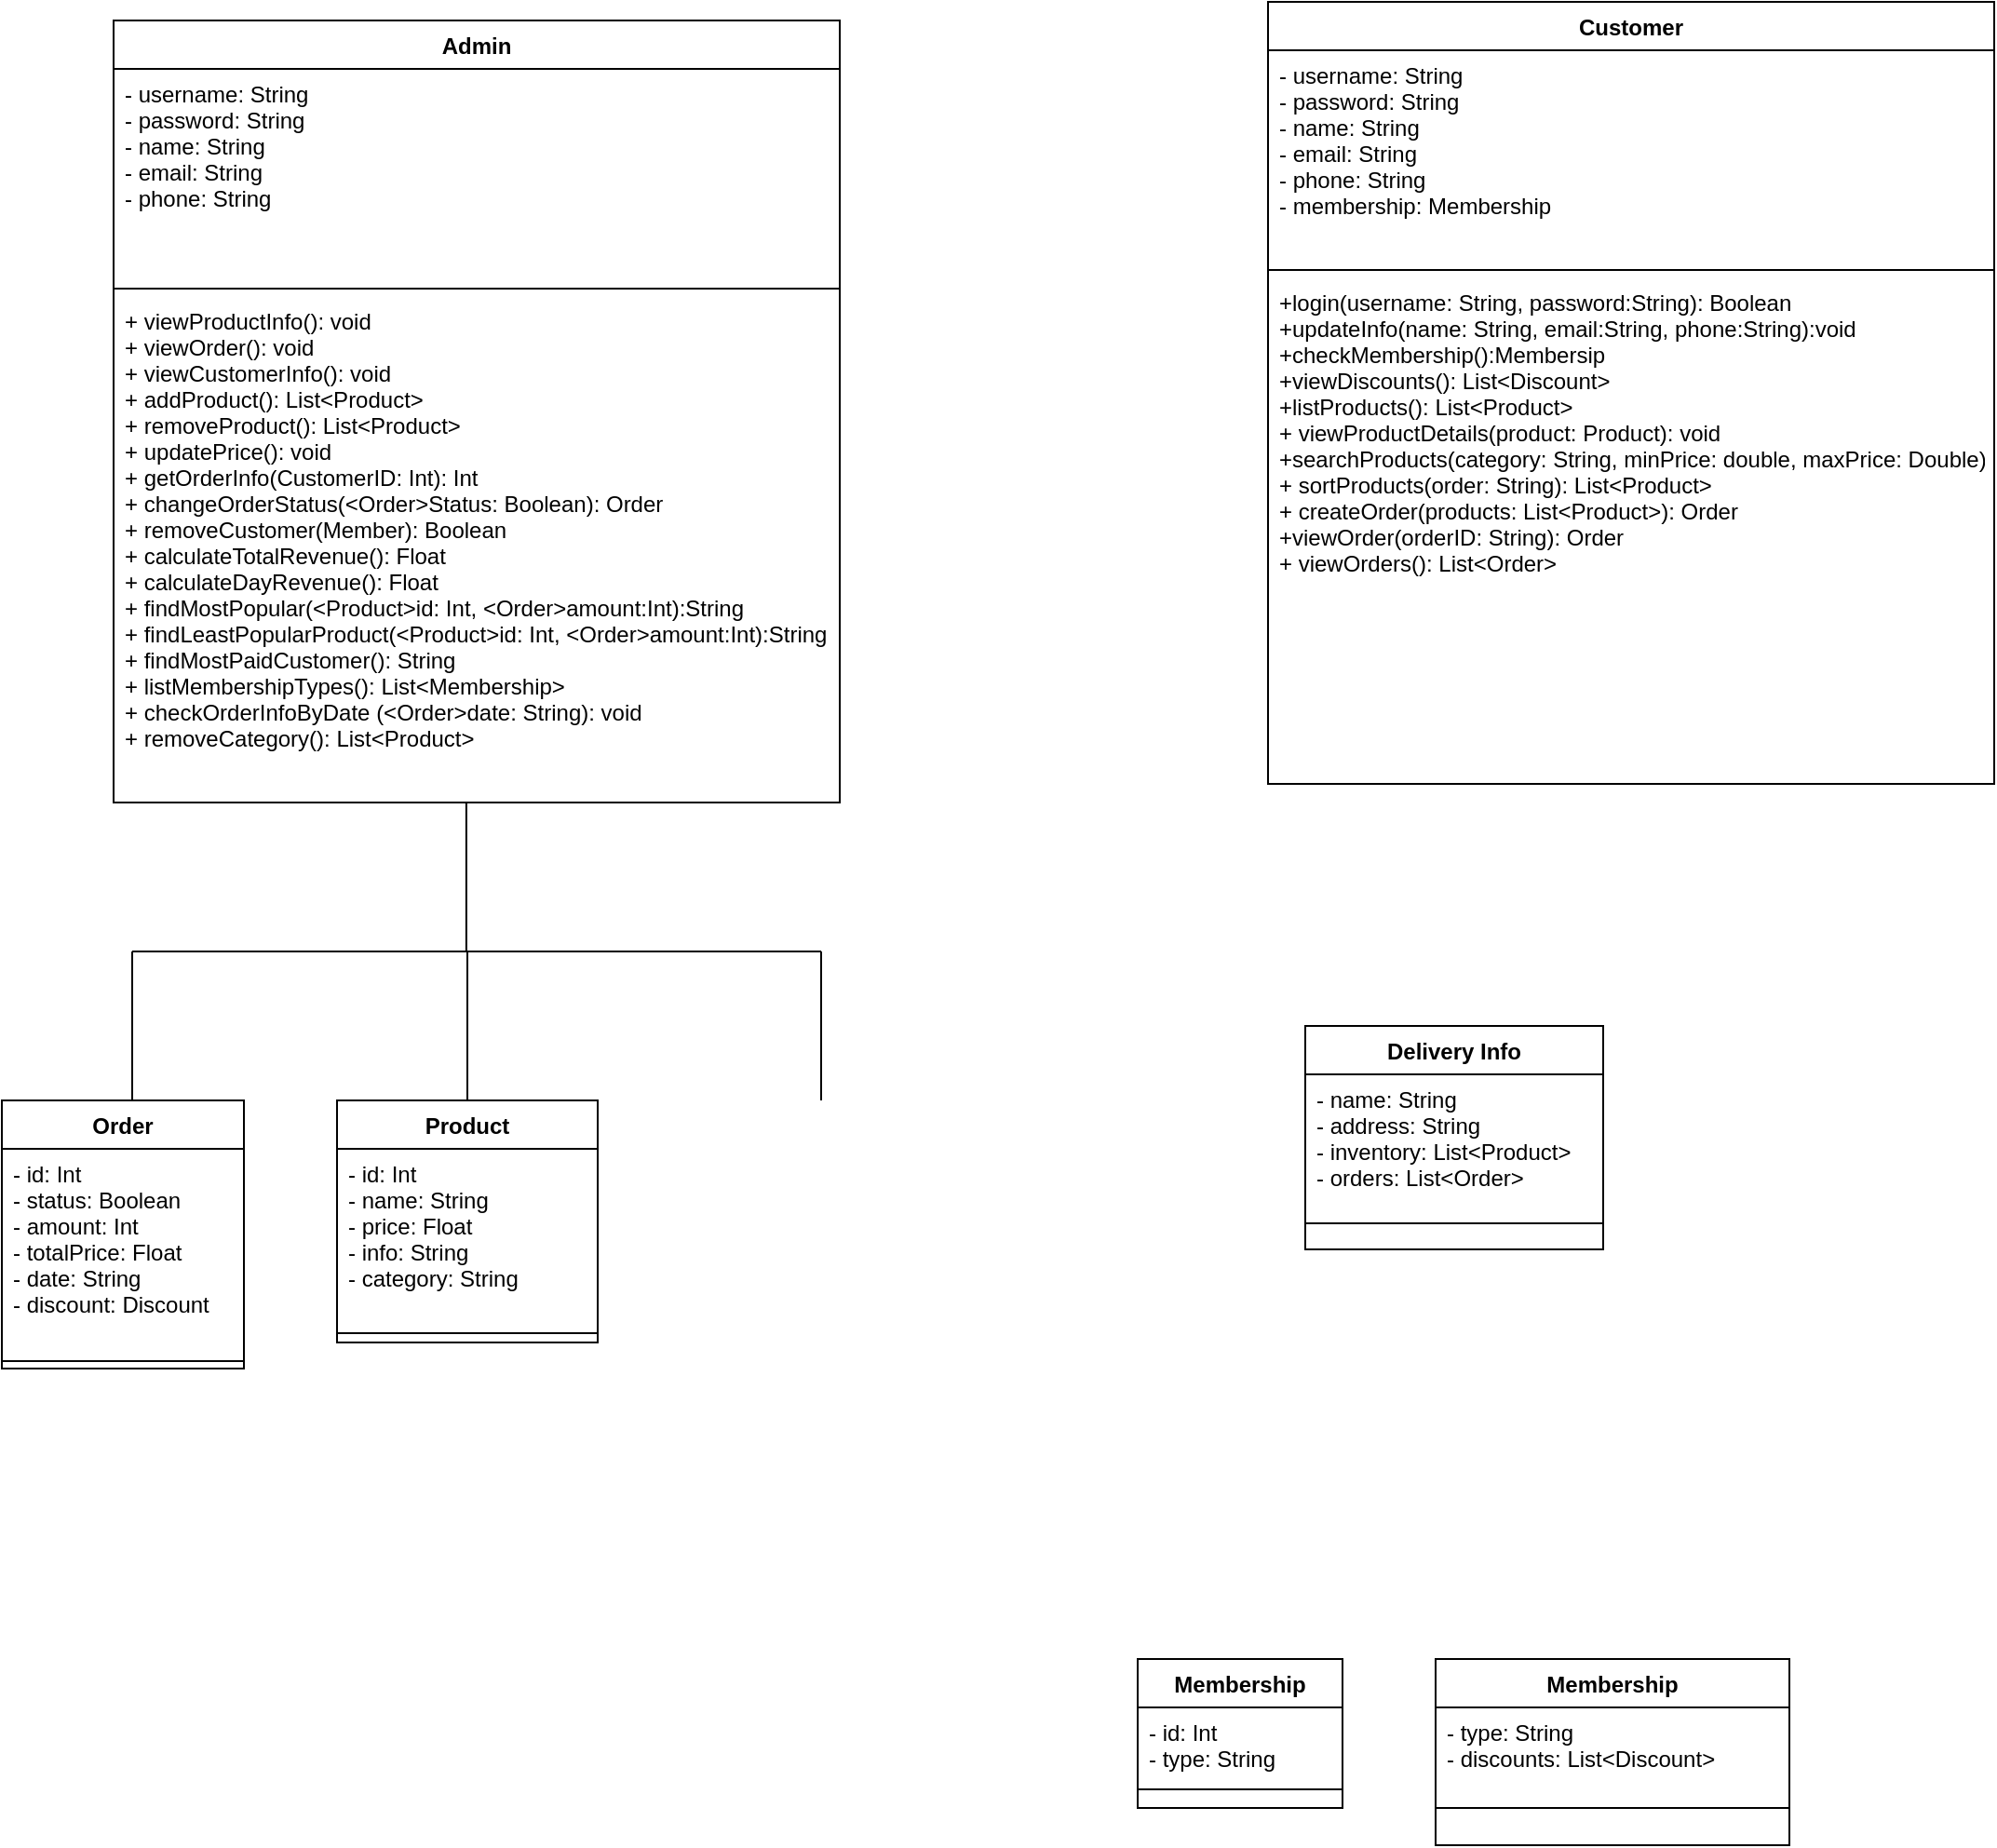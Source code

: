 <mxfile version="20.7.4" type="google"><diagram name="Page-1" id="c4acf3e9-155e-7222-9cf6-157b1a14988f"><mxGraphModel grid="1" page="1" gridSize="10" guides="1" tooltips="1" connect="1" arrows="1" fold="1" pageScale="1" pageWidth="850" pageHeight="1100" background="none" math="0" shadow="0"><root><mxCell id="0"/><mxCell id="1" parent="0"/><mxCell id="OAjakSvaA-FlUMuzIv7Q-3" value="Admin" style="swimlane;fontStyle=1;align=center;verticalAlign=top;childLayout=stackLayout;horizontal=1;startSize=26;horizontalStack=0;resizeParent=1;resizeParentMax=0;resizeLast=0;collapsible=1;marginBottom=0;" vertex="1" parent="1"><mxGeometry x="40" y="110" width="390" height="420" as="geometry"/></mxCell><mxCell id="OAjakSvaA-FlUMuzIv7Q-4" value="- username: String&#10;- password: String&#10;- name: String&#10;- email: String&#10;- phone: String&#10;" style="text;strokeColor=none;fillColor=none;align=left;verticalAlign=top;spacingLeft=4;spacingRight=4;overflow=hidden;rotatable=0;points=[[0,0.5],[1,0.5]];portConstraint=eastwest;" vertex="1" parent="OAjakSvaA-FlUMuzIv7Q-3"><mxGeometry y="26" width="390" height="114" as="geometry"/></mxCell><mxCell id="OAjakSvaA-FlUMuzIv7Q-5" value="" style="line;strokeWidth=1;fillColor=none;align=left;verticalAlign=middle;spacingTop=-1;spacingLeft=3;spacingRight=3;rotatable=0;labelPosition=right;points=[];portConstraint=eastwest;strokeColor=inherit;" vertex="1" parent="OAjakSvaA-FlUMuzIv7Q-3"><mxGeometry y="140" width="390" height="8" as="geometry"/></mxCell><mxCell id="OAjakSvaA-FlUMuzIv7Q-6" value="+ viewProductInfo(): void&#10;+ viewOrder(): void&#10;+ viewCustomerInfo(): void&#10;+ addProduct(): List&lt;Product&gt;&#10;+ removeProduct(): List&lt;Product&gt;&#10;+ updatePrice(): void&#10;+ getOrderInfo(CustomerID: Int): Int&#10;+ changeOrderStatus(&lt;Order&gt;Status: Boolean): Order&#10;+ removeCustomer(Member): Boolean&#10;+ calculateTotalRevenue(): Float&#10;+ calculateDayRevenue(): Float&#10;+ findMostPopular(&lt;Product&gt;id: Int, &lt;Order&gt;amount:Int):String&#10;+ findLeastPopularProduct(&lt;Product&gt;id: Int, &lt;Order&gt;amount:Int):String&#10;+ findMostPaidCustomer(): String&#10;+ listMembershipTypes(): List&lt;Membership&gt;&#10;+ checkOrderInfoByDate (&lt;Order&gt;date: String): void&#10;+ removeCategory(): List&lt;Product&gt;&#10;" style="text;strokeColor=none;fillColor=none;align=left;verticalAlign=top;spacingLeft=4;spacingRight=4;overflow=hidden;rotatable=0;points=[[0,0.5],[1,0.5]];portConstraint=eastwest;" vertex="1" parent="OAjakSvaA-FlUMuzIv7Q-3"><mxGeometry y="148" width="390" height="272" as="geometry"/></mxCell><mxCell id="OAjakSvaA-FlUMuzIv7Q-7" value="Product" style="swimlane;fontStyle=1;align=center;verticalAlign=top;childLayout=stackLayout;horizontal=1;startSize=26;horizontalStack=0;resizeParent=1;resizeParentMax=0;resizeLast=0;collapsible=1;marginBottom=0;" vertex="1" parent="1"><mxGeometry x="160" y="690" width="140" height="130" as="geometry"/></mxCell><mxCell id="OAjakSvaA-FlUMuzIv7Q-8" value="- id: Int&#10;- name: String&#10;- price: Float&#10;- info: String&#10;- category: String&#10;&#10;" style="text;strokeColor=none;fillColor=none;align=left;verticalAlign=top;spacingLeft=4;spacingRight=4;overflow=hidden;rotatable=0;points=[[0,0.5],[1,0.5]];portConstraint=eastwest;" vertex="1" parent="OAjakSvaA-FlUMuzIv7Q-7"><mxGeometry y="26" width="140" height="94" as="geometry"/></mxCell><mxCell id="OAjakSvaA-FlUMuzIv7Q-9" value="" style="line;strokeWidth=1;fillColor=none;align=left;verticalAlign=middle;spacingTop=-1;spacingLeft=3;spacingRight=3;rotatable=0;labelPosition=right;points=[];portConstraint=eastwest;strokeColor=inherit;" vertex="1" parent="OAjakSvaA-FlUMuzIv7Q-7"><mxGeometry y="120" width="140" height="10" as="geometry"/></mxCell><mxCell id="_-i992yAszBlnJVHNFZT-14" value="Order" style="swimlane;fontStyle=1;align=center;verticalAlign=top;childLayout=stackLayout;horizontal=1;startSize=26;horizontalStack=0;resizeParent=1;resizeParentMax=0;resizeLast=0;collapsible=1;marginBottom=0;" vertex="1" parent="1"><mxGeometry x="-20" y="690" width="130" height="144" as="geometry"/></mxCell><mxCell id="_-i992yAszBlnJVHNFZT-15" value="- id: Int&#10;- status: Boolean&#10;- amount: Int&#10;- totalPrice: Float&#10;- date: String&#10;- discount: Discount&#10;" style="text;strokeColor=none;fillColor=none;align=left;verticalAlign=top;spacingLeft=4;spacingRight=4;overflow=hidden;rotatable=0;points=[[0,0.5],[1,0.5]];portConstraint=eastwest;" vertex="1" parent="_-i992yAszBlnJVHNFZT-14"><mxGeometry y="26" width="130" height="110" as="geometry"/></mxCell><mxCell id="_-i992yAszBlnJVHNFZT-16" value="" style="line;strokeWidth=1;fillColor=none;align=left;verticalAlign=middle;spacingTop=-1;spacingLeft=3;spacingRight=3;rotatable=0;labelPosition=right;points=[];portConstraint=eastwest;strokeColor=inherit;" vertex="1" parent="_-i992yAszBlnJVHNFZT-14"><mxGeometry y="136" width="130" height="8" as="geometry"/></mxCell><mxCell id="_-i992yAszBlnJVHNFZT-18" value="Membership" style="swimlane;fontStyle=1;align=center;verticalAlign=top;childLayout=stackLayout;horizontal=1;startSize=26;horizontalStack=0;resizeParent=1;resizeParentMax=0;resizeLast=0;collapsible=1;marginBottom=0;" vertex="1" parent="1"><mxGeometry x="590" y="990" width="110" height="80" as="geometry"/></mxCell><mxCell id="_-i992yAszBlnJVHNFZT-19" value="- id: Int&#10;- type: String" style="text;strokeColor=none;fillColor=none;align=left;verticalAlign=top;spacingLeft=4;spacingRight=4;overflow=hidden;rotatable=0;points=[[0,0.5],[1,0.5]];portConstraint=eastwest;" vertex="1" parent="_-i992yAszBlnJVHNFZT-18"><mxGeometry y="26" width="110" height="34" as="geometry"/></mxCell><mxCell id="_-i992yAszBlnJVHNFZT-20" value="" style="line;strokeWidth=1;fillColor=none;align=left;verticalAlign=middle;spacingTop=-1;spacingLeft=3;spacingRight=3;rotatable=0;labelPosition=right;points=[];portConstraint=eastwest;strokeColor=inherit;" vertex="1" parent="_-i992yAszBlnJVHNFZT-18"><mxGeometry y="60" width="110" height="20" as="geometry"/></mxCell><mxCell id="_-i992yAszBlnJVHNFZT-46" value="" style="endArrow=none;html=1;rounded=0;" edge="1" parent="1"><mxGeometry x="1" y="80" width="50" height="50" relative="1" as="geometry"><mxPoint x="229.44" y="610" as="sourcePoint"/><mxPoint x="229.44" y="530" as="targetPoint"/><mxPoint x="80" y="-80" as="offset"/></mxGeometry></mxCell><mxCell id="_-i992yAszBlnJVHNFZT-47" value="" style="endArrow=none;html=1;rounded=0;" edge="1" parent="1"><mxGeometry x="1" y="80" width="50" height="50" relative="1" as="geometry"><mxPoint x="50" y="610" as="sourcePoint"/><mxPoint x="420" y="610" as="targetPoint"/><mxPoint x="80" y="-80" as="offset"/></mxGeometry></mxCell><mxCell id="_-i992yAszBlnJVHNFZT-48" value="" style="endArrow=none;html=1;rounded=0;" edge="1" parent="1"><mxGeometry x="1" y="80" width="50" height="50" relative="1" as="geometry"><mxPoint x="50" y="690" as="sourcePoint"/><mxPoint x="50" y="610" as="targetPoint"/><mxPoint x="80" y="-80" as="offset"/></mxGeometry></mxCell><mxCell id="_-i992yAszBlnJVHNFZT-50" value="" style="endArrow=none;html=1;rounded=0;" edge="1" parent="1"><mxGeometry x="1" y="80" width="50" height="50" relative="1" as="geometry"><mxPoint x="230" y="690" as="sourcePoint"/><mxPoint x="230" y="610" as="targetPoint"/><mxPoint x="80" y="-80" as="offset"/></mxGeometry></mxCell><mxCell id="_-i992yAszBlnJVHNFZT-51" value="" style="endArrow=none;html=1;rounded=0;" edge="1" parent="1"><mxGeometry x="1" y="80" width="50" height="50" relative="1" as="geometry"><mxPoint x="420" y="690" as="sourcePoint"/><mxPoint x="420" y="610" as="targetPoint"/><mxPoint x="80" y="-80" as="offset"/></mxGeometry></mxCell><mxCell id="_-i992yAszBlnJVHNFZT-52" value="Customer" style="swimlane;fontStyle=1;align=center;verticalAlign=top;childLayout=stackLayout;horizontal=1;startSize=26;horizontalStack=0;resizeParent=1;resizeParentMax=0;resizeLast=0;collapsible=1;marginBottom=0;" vertex="1" parent="1"><mxGeometry x="660" y="100" width="390" height="420" as="geometry"/></mxCell><mxCell id="_-i992yAszBlnJVHNFZT-53" value="- username: String&#10;- password: String&#10;- name: String&#10;- email: String&#10;- phone: String&#10;- membership: Membership" style="text;strokeColor=none;fillColor=none;align=left;verticalAlign=top;spacingLeft=4;spacingRight=4;overflow=hidden;rotatable=0;points=[[0,0.5],[1,0.5]];portConstraint=eastwest;" vertex="1" parent="_-i992yAszBlnJVHNFZT-52"><mxGeometry y="26" width="390" height="114" as="geometry"/></mxCell><mxCell id="_-i992yAszBlnJVHNFZT-54" value="" style="line;strokeWidth=1;fillColor=none;align=left;verticalAlign=middle;spacingTop=-1;spacingLeft=3;spacingRight=3;rotatable=0;labelPosition=right;points=[];portConstraint=eastwest;strokeColor=inherit;" vertex="1" parent="_-i992yAszBlnJVHNFZT-52"><mxGeometry y="140" width="390" height="8" as="geometry"/></mxCell><mxCell id="_-i992yAszBlnJVHNFZT-55" value="+login(username: String, password:String): Boolean&#10;+updateInfo(name: String, email:String, phone:String):void&#10;+checkMembership():Membersip&#10;+viewDiscounts(): List&lt;Discount&gt;&#10;+listProducts(): List&lt;Product&gt;&#10;+ viewProductDetails(product: Product): void&#10;+searchProducts(category: String, minPrice: double, maxPrice: Double)&#10;+ sortProducts(order: String): List&lt;Product&gt;&#10;+ createOrder(products: List&lt;Product&gt;): Order&#10;+viewOrder(orderID: String): Order&#10;+ viewOrders(): List&lt;Order&gt;" style="text;strokeColor=none;fillColor=none;align=left;verticalAlign=top;spacingLeft=4;spacingRight=4;overflow=hidden;rotatable=0;points=[[0,0.5],[1,0.5]];portConstraint=eastwest;" vertex="1" parent="_-i992yAszBlnJVHNFZT-52"><mxGeometry y="148" width="390" height="272" as="geometry"/></mxCell><mxCell id="z8lA1MZta_JXSjqA-qsI-1" value="Delivery Info" style="swimlane;fontStyle=1;align=center;verticalAlign=top;childLayout=stackLayout;horizontal=1;startSize=26;horizontalStack=0;resizeParent=1;resizeParentMax=0;resizeLast=0;collapsible=1;marginBottom=0;" vertex="1" parent="1"><mxGeometry x="680" y="650" width="160" height="120" as="geometry"/></mxCell><mxCell id="z8lA1MZta_JXSjqA-qsI-2" value="- name: String&#10;- address: String&#10;- inventory: List&lt;Product&gt;&#10;- orders: List&lt;Order&gt;" style="text;strokeColor=none;fillColor=none;align=left;verticalAlign=top;spacingLeft=4;spacingRight=4;overflow=hidden;rotatable=0;points=[[0,0.5],[1,0.5]];portConstraint=eastwest;" vertex="1" parent="z8lA1MZta_JXSjqA-qsI-1"><mxGeometry y="26" width="160" height="66" as="geometry"/></mxCell><mxCell id="z8lA1MZta_JXSjqA-qsI-3" value="" style="line;strokeWidth=1;fillColor=none;align=left;verticalAlign=middle;spacingTop=-1;spacingLeft=3;spacingRight=3;rotatable=0;labelPosition=right;points=[];portConstraint=eastwest;strokeColor=inherit;" vertex="1" parent="z8lA1MZta_JXSjqA-qsI-1"><mxGeometry y="92" width="160" height="28" as="geometry"/></mxCell><mxCell id="E5C1BkClGw262gzkow_1-2" value="Membership" style="swimlane;fontStyle=1;align=center;verticalAlign=top;childLayout=stackLayout;horizontal=1;startSize=26;horizontalStack=0;resizeParent=1;resizeParentMax=0;resizeLast=0;collapsible=1;marginBottom=0;" vertex="1" parent="1"><mxGeometry x="750" y="990" width="190" height="100" as="geometry"/></mxCell><mxCell id="E5C1BkClGw262gzkow_1-3" value="- type: String&#10;- discounts: List&lt;Discount&gt;&#10;" style="text;strokeColor=none;fillColor=none;align=left;verticalAlign=top;spacingLeft=4;spacingRight=4;overflow=hidden;rotatable=0;points=[[0,0.5],[1,0.5]];portConstraint=eastwest;" vertex="1" parent="E5C1BkClGw262gzkow_1-2"><mxGeometry y="26" width="190" height="34" as="geometry"/></mxCell><mxCell id="E5C1BkClGw262gzkow_1-4" value="" style="line;strokeWidth=1;fillColor=none;align=left;verticalAlign=middle;spacingTop=-1;spacingLeft=3;spacingRight=3;rotatable=0;labelPosition=right;points=[];portConstraint=eastwest;strokeColor=inherit;" vertex="1" parent="E5C1BkClGw262gzkow_1-2"><mxGeometry y="60" width="190" height="40" as="geometry"/></mxCell></root></mxGraphModel></diagram></mxfile>